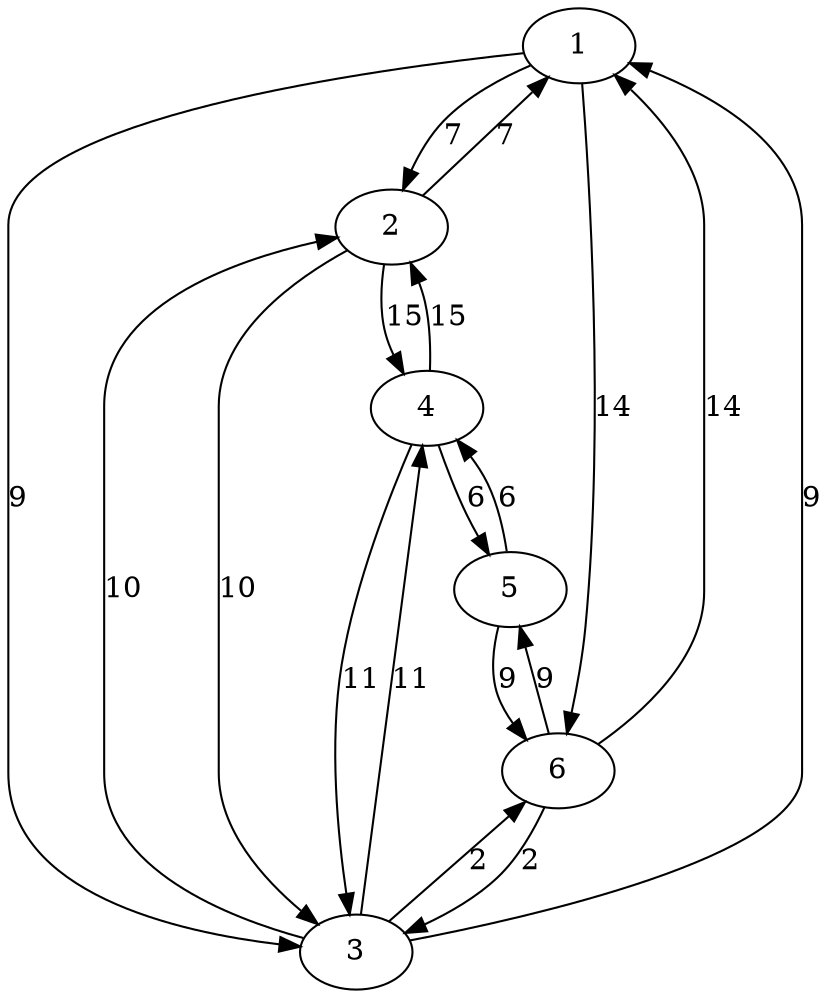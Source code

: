 digraph G{
	1 -> 2 [label = 7];
	1 -> 3 [label = 9];
	1 -> 6 [label = 14];
	2 -> 1 [label = 7];
	2 -> 4 [label = 15];
	2 -> 3 [label = 10];
	3 -> 1 [label = 9];
	3 -> 2 [label = 10];
	3 -> 4 [label = 11];
	3 -> 6 [label = 2];
	4 -> 2 [label = 15];
	4 -> 3 [label = 11];
	4 -> 5 [label = 6];
	5 -> 4 [label = 6];
	5 -> 6 [label = 9];
	6 -> 5 [label = 9];
	6 -> 3 [label = 2];
	6 -> 1 [label = 14];
}
